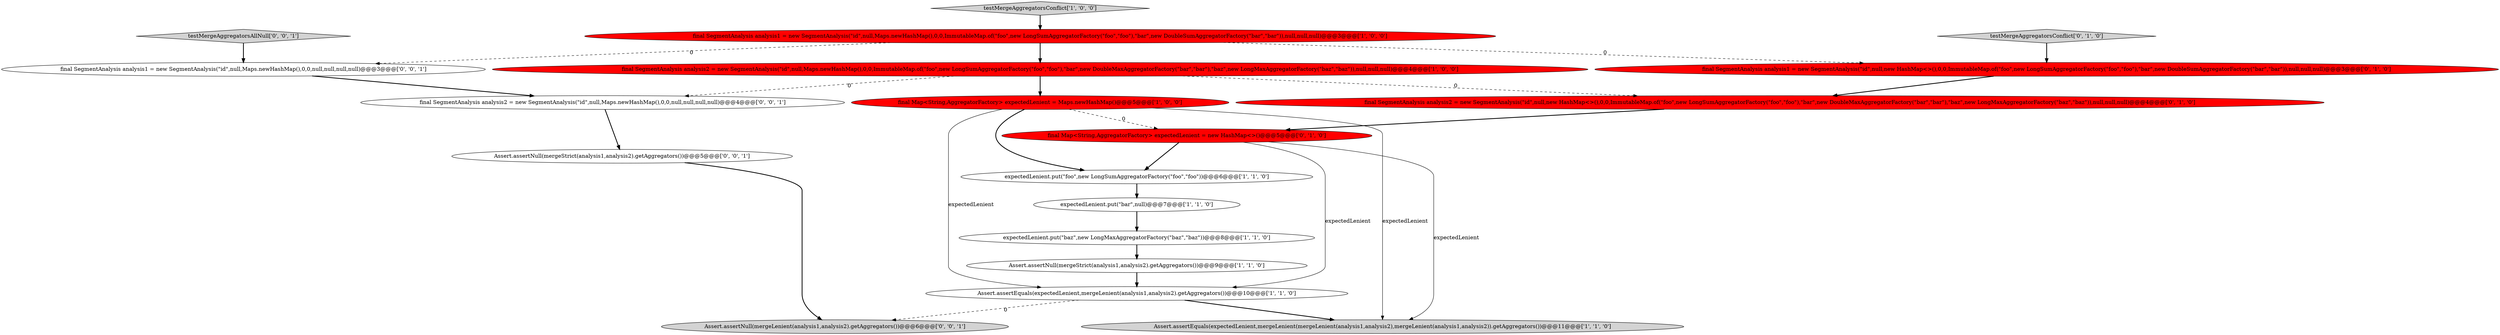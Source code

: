 digraph {
17 [style = filled, label = "final SegmentAnalysis analysis1 = new SegmentAnalysis(\"id\",null,Maps.newHashMap(),0,0,null,null,null,null)@@@3@@@['0', '0', '1']", fillcolor = white, shape = ellipse image = "AAA0AAABBB3BBB"];
18 [style = filled, label = "Assert.assertNull(mergeStrict(analysis1,analysis2).getAggregators())@@@5@@@['0', '0', '1']", fillcolor = white, shape = ellipse image = "AAA0AAABBB3BBB"];
4 [style = filled, label = "testMergeAggregatorsConflict['1', '0', '0']", fillcolor = lightgray, shape = diamond image = "AAA0AAABBB1BBB"];
6 [style = filled, label = "final Map<String,AggregatorFactory> expectedLenient = Maps.newHashMap()@@@5@@@['1', '0', '0']", fillcolor = red, shape = ellipse image = "AAA1AAABBB1BBB"];
1 [style = filled, label = "expectedLenient.put(\"baz\",new LongMaxAggregatorFactory(\"baz\",\"baz\"))@@@8@@@['1', '1', '0']", fillcolor = white, shape = ellipse image = "AAA0AAABBB1BBB"];
15 [style = filled, label = "Assert.assertNull(mergeLenient(analysis1,analysis2).getAggregators())@@@6@@@['0', '0', '1']", fillcolor = lightgray, shape = ellipse image = "AAA0AAABBB3BBB"];
8 [style = filled, label = "expectedLenient.put(\"bar\",null)@@@7@@@['1', '1', '0']", fillcolor = white, shape = ellipse image = "AAA0AAABBB1BBB"];
12 [style = filled, label = "testMergeAggregatorsConflict['0', '1', '0']", fillcolor = lightgray, shape = diamond image = "AAA0AAABBB2BBB"];
13 [style = filled, label = "final SegmentAnalysis analysis2 = new SegmentAnalysis(\"id\",null,new HashMap<>(),0,0,ImmutableMap.of(\"foo\",new LongSumAggregatorFactory(\"foo\",\"foo\"),\"bar\",new DoubleMaxAggregatorFactory(\"bar\",\"bar\"),\"baz\",new LongMaxAggregatorFactory(\"baz\",\"baz\")),null,null,null)@@@4@@@['0', '1', '0']", fillcolor = red, shape = ellipse image = "AAA1AAABBB2BBB"];
9 [style = filled, label = "Assert.assertNull(mergeStrict(analysis1,analysis2).getAggregators())@@@9@@@['1', '1', '0']", fillcolor = white, shape = ellipse image = "AAA0AAABBB1BBB"];
14 [style = filled, label = "final SegmentAnalysis analysis2 = new SegmentAnalysis(\"id\",null,Maps.newHashMap(),0,0,null,null,null,null)@@@4@@@['0', '0', '1']", fillcolor = white, shape = ellipse image = "AAA0AAABBB3BBB"];
0 [style = filled, label = "final SegmentAnalysis analysis1 = new SegmentAnalysis(\"id\",null,Maps.newHashMap(),0,0,ImmutableMap.of(\"foo\",new LongSumAggregatorFactory(\"foo\",\"foo\"),\"bar\",new DoubleSumAggregatorFactory(\"bar\",\"bar\")),null,null,null)@@@3@@@['1', '0', '0']", fillcolor = red, shape = ellipse image = "AAA1AAABBB1BBB"];
3 [style = filled, label = "Assert.assertEquals(expectedLenient,mergeLenient(analysis1,analysis2).getAggregators())@@@10@@@['1', '1', '0']", fillcolor = white, shape = ellipse image = "AAA0AAABBB1BBB"];
2 [style = filled, label = "final SegmentAnalysis analysis2 = new SegmentAnalysis(\"id\",null,Maps.newHashMap(),0,0,ImmutableMap.of(\"foo\",new LongSumAggregatorFactory(\"foo\",\"foo\"),\"bar\",new DoubleMaxAggregatorFactory(\"bar\",\"bar\"),\"baz\",new LongMaxAggregatorFactory(\"baz\",\"baz\")),null,null,null)@@@4@@@['1', '0', '0']", fillcolor = red, shape = ellipse image = "AAA1AAABBB1BBB"];
10 [style = filled, label = "final Map<String,AggregatorFactory> expectedLenient = new HashMap<>()@@@5@@@['0', '1', '0']", fillcolor = red, shape = ellipse image = "AAA1AAABBB2BBB"];
11 [style = filled, label = "final SegmentAnalysis analysis1 = new SegmentAnalysis(\"id\",null,new HashMap<>(),0,0,ImmutableMap.of(\"foo\",new LongSumAggregatorFactory(\"foo\",\"foo\"),\"bar\",new DoubleSumAggregatorFactory(\"bar\",\"bar\")),null,null,null)@@@3@@@['0', '1', '0']", fillcolor = red, shape = ellipse image = "AAA1AAABBB2BBB"];
5 [style = filled, label = "expectedLenient.put(\"foo\",new LongSumAggregatorFactory(\"foo\",\"foo\"))@@@6@@@['1', '1', '0']", fillcolor = white, shape = ellipse image = "AAA0AAABBB1BBB"];
16 [style = filled, label = "testMergeAggregatorsAllNull['0', '0', '1']", fillcolor = lightgray, shape = diamond image = "AAA0AAABBB3BBB"];
7 [style = filled, label = "Assert.assertEquals(expectedLenient,mergeLenient(mergeLenient(analysis1,analysis2),mergeLenient(analysis1,analysis2)).getAggregators())@@@11@@@['1', '1', '0']", fillcolor = lightgray, shape = ellipse image = "AAA0AAABBB1BBB"];
13->10 [style = bold, label=""];
5->8 [style = bold, label=""];
6->7 [style = solid, label="expectedLenient"];
2->6 [style = bold, label=""];
6->3 [style = solid, label="expectedLenient"];
0->2 [style = bold, label=""];
18->15 [style = bold, label=""];
12->11 [style = bold, label=""];
10->3 [style = solid, label="expectedLenient"];
0->11 [style = dashed, label="0"];
16->17 [style = bold, label=""];
0->17 [style = dashed, label="0"];
1->9 [style = bold, label=""];
4->0 [style = bold, label=""];
6->10 [style = dashed, label="0"];
8->1 [style = bold, label=""];
6->5 [style = bold, label=""];
10->5 [style = bold, label=""];
2->14 [style = dashed, label="0"];
3->7 [style = bold, label=""];
17->14 [style = bold, label=""];
2->13 [style = dashed, label="0"];
11->13 [style = bold, label=""];
3->15 [style = dashed, label="0"];
9->3 [style = bold, label=""];
14->18 [style = bold, label=""];
10->7 [style = solid, label="expectedLenient"];
}
